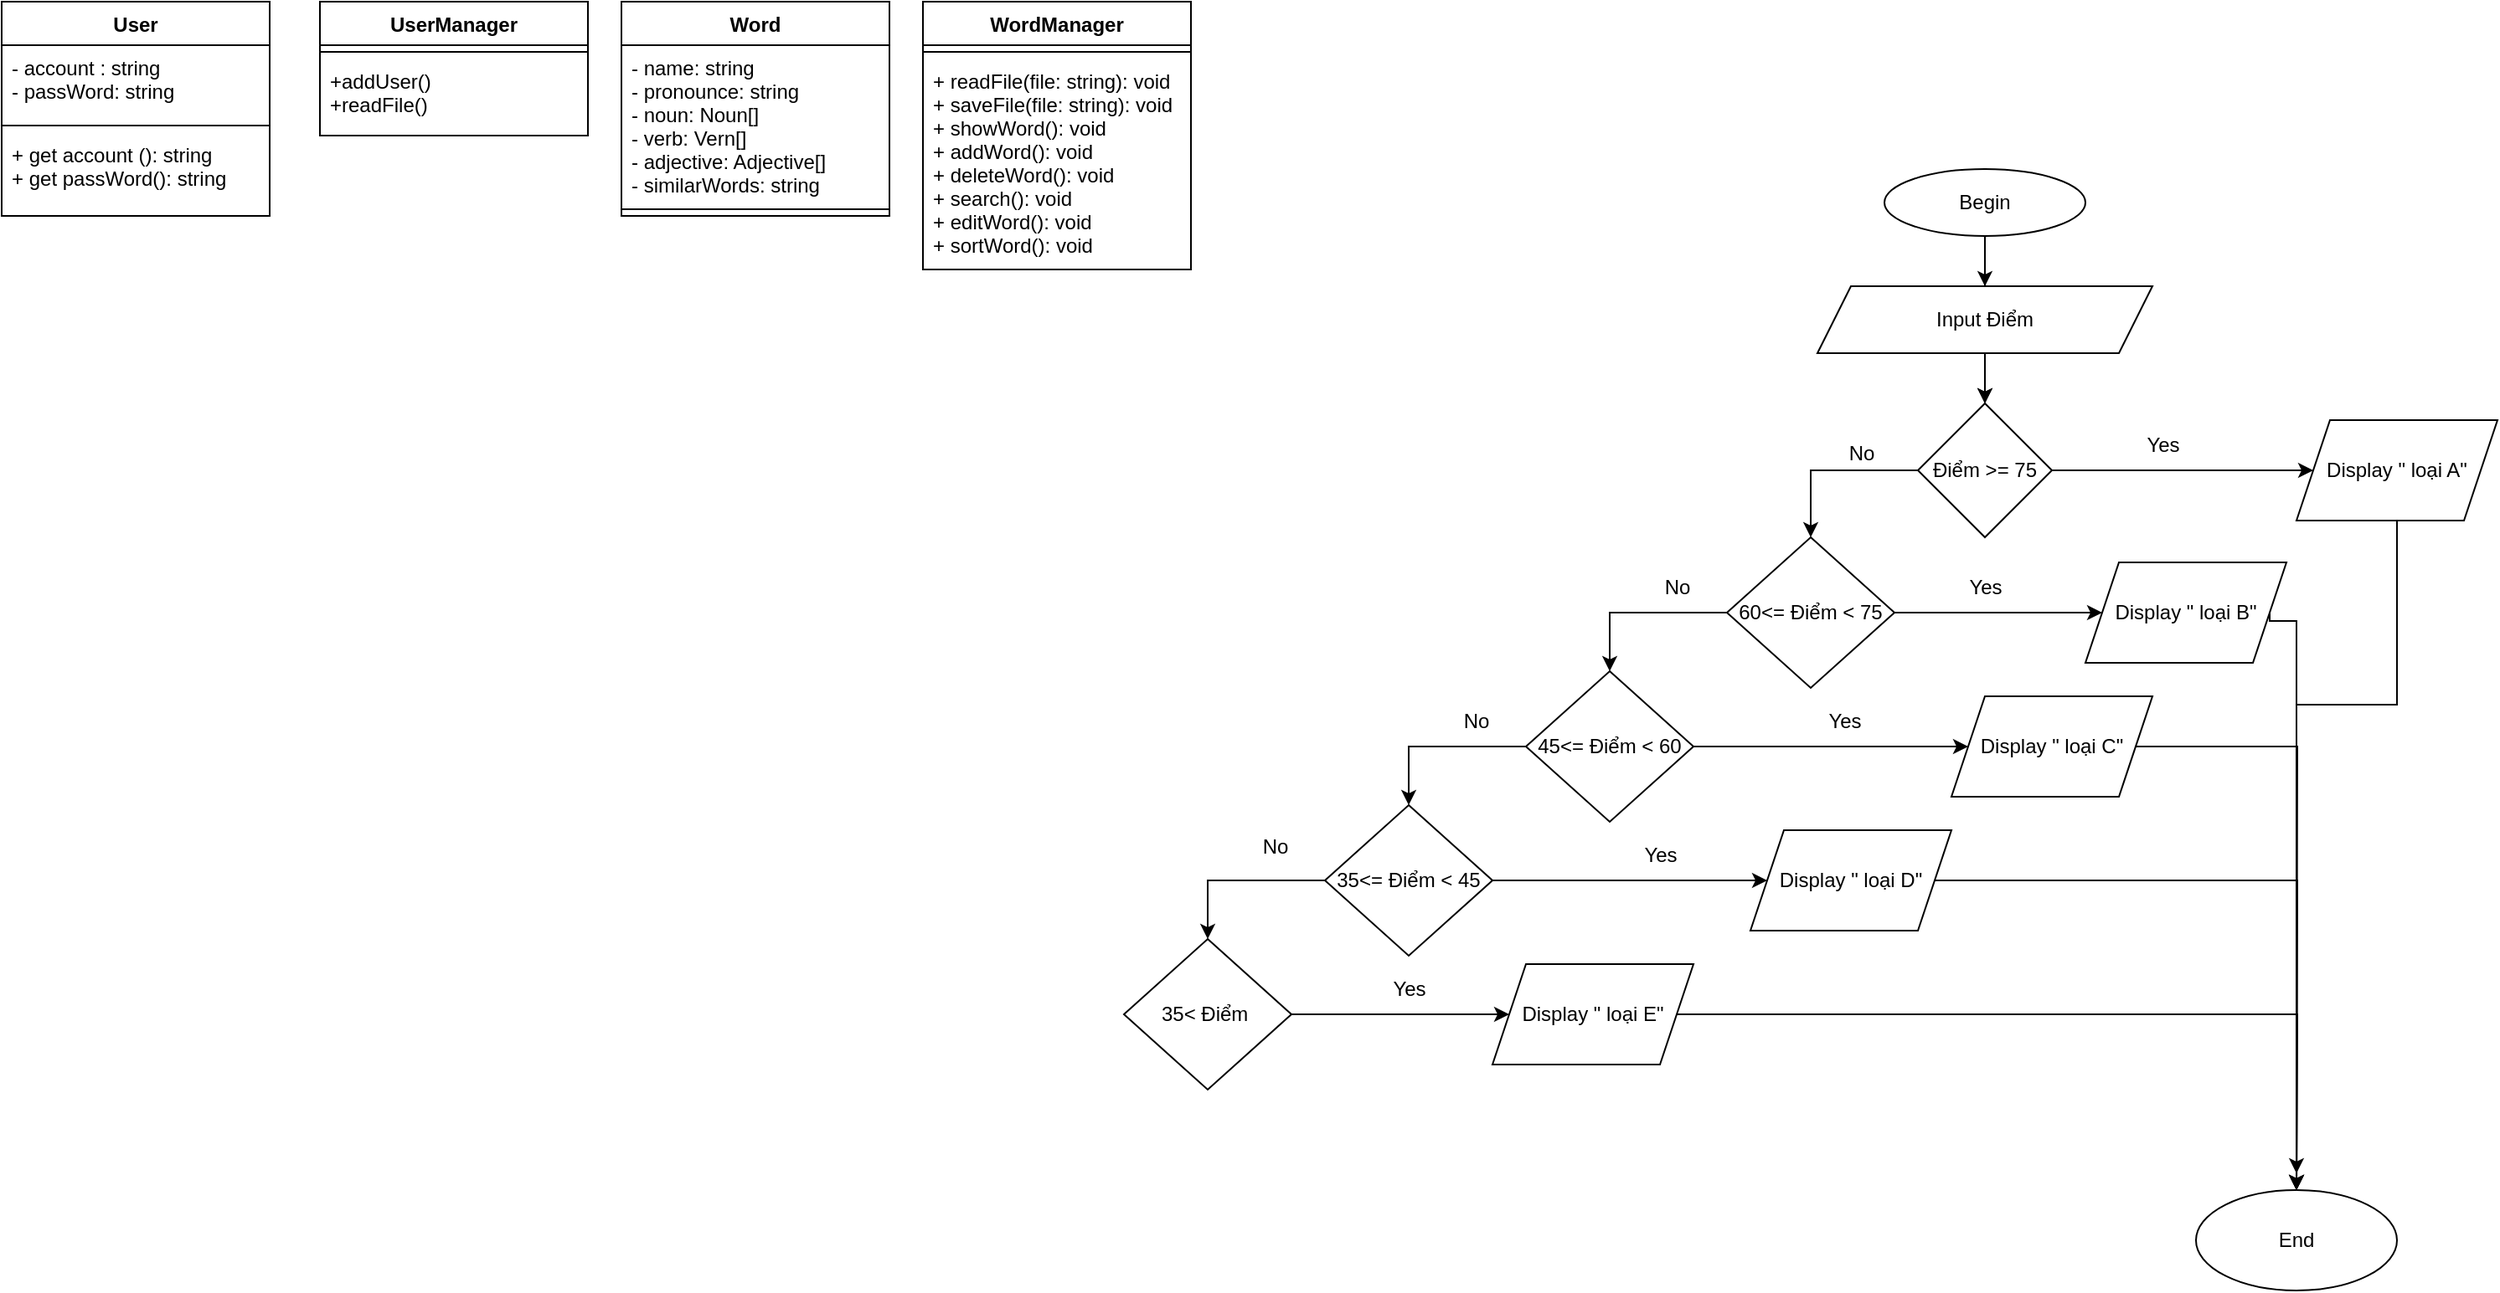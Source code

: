 <mxfile version="20.2.7" type="device"><diagram id="i38IYwqHDR4LNVI2LVNk" name="Page-1"><mxGraphModel dx="1695" dy="527" grid="1" gridSize="10" guides="1" tooltips="1" connect="1" arrows="1" fold="1" page="1" pageScale="1" pageWidth="827" pageHeight="1169" math="0" shadow="0"><root><mxCell id="0"/><mxCell id="1" parent="0"/><mxCell id="764FtLNh4-VzRjW_NeuH-16" style="edgeStyle=orthogonalEdgeStyle;rounded=0;orthogonalLoop=1;jettySize=auto;html=1;entryX=0.5;entryY=0;entryDx=0;entryDy=0;fontSize=12;" parent="1" source="764FtLNh4-VzRjW_NeuH-1" target="764FtLNh4-VzRjW_NeuH-3" edge="1"><mxGeometry relative="1" as="geometry"/></mxCell><mxCell id="764FtLNh4-VzRjW_NeuH-25" value="" style="edgeStyle=orthogonalEdgeStyle;rounded=0;orthogonalLoop=1;jettySize=auto;html=1;fontSize=12;" parent="1" source="764FtLNh4-VzRjW_NeuH-1" edge="1"><mxGeometry relative="1" as="geometry"><mxPoint x="414" y="280" as="targetPoint"/></mxGeometry></mxCell><mxCell id="764FtLNh4-VzRjW_NeuH-1" value="Begin" style="ellipse;whiteSpace=wrap;html=1;" parent="1" vertex="1"><mxGeometry x="354" y="140" width="120" height="40" as="geometry"/></mxCell><mxCell id="764FtLNh4-VzRjW_NeuH-2" style="edgeStyle=orthogonalEdgeStyle;rounded=0;orthogonalLoop=1;jettySize=auto;html=1;exitX=0.5;exitY=1;exitDx=0;exitDy=0;" parent="1" source="764FtLNh4-VzRjW_NeuH-1" target="764FtLNh4-VzRjW_NeuH-1" edge="1"><mxGeometry relative="1" as="geometry"/></mxCell><mxCell id="764FtLNh4-VzRjW_NeuH-17" style="edgeStyle=orthogonalEdgeStyle;rounded=0;orthogonalLoop=1;jettySize=auto;html=1;entryX=0.5;entryY=0;entryDx=0;entryDy=0;fontSize=12;" parent="1" source="764FtLNh4-VzRjW_NeuH-3" edge="1"><mxGeometry relative="1" as="geometry"><mxPoint x="414" y="280" as="targetPoint"/></mxGeometry></mxCell><mxCell id="764FtLNh4-VzRjW_NeuH-3" value="&lt;div style=&quot;&quot;&gt;Input Điểm&lt;/div&gt;" style="shape=parallelogram;perimeter=parallelogramPerimeter;whiteSpace=wrap;html=1;fixedSize=1;" parent="1" vertex="1"><mxGeometry x="314" y="210" width="200" height="40" as="geometry"/></mxCell><mxCell id="764FtLNh4-VzRjW_NeuH-22" value="End" style="ellipse;whiteSpace=wrap;html=1;" parent="1" vertex="1"><mxGeometry x="540" y="750" width="120" height="60" as="geometry"/></mxCell><mxCell id="764FtLNh4-VzRjW_NeuH-34" style="edgeStyle=orthogonalEdgeStyle;rounded=0;orthogonalLoop=1;jettySize=auto;html=1;entryX=0.5;entryY=0;entryDx=0;entryDy=0;fontSize=12;" parent="1" source="764FtLNh4-VzRjW_NeuH-26" target="764FtLNh4-VzRjW_NeuH-30" edge="1"><mxGeometry relative="1" as="geometry"/></mxCell><mxCell id="764FtLNh4-VzRjW_NeuH-38" style="edgeStyle=orthogonalEdgeStyle;rounded=0;orthogonalLoop=1;jettySize=auto;html=1;entryX=0;entryY=0.5;entryDx=0;entryDy=0;fontSize=12;" parent="1" source="764FtLNh4-VzRjW_NeuH-26" target="764FtLNh4-VzRjW_NeuH-28" edge="1"><mxGeometry relative="1" as="geometry"/></mxCell><mxCell id="764FtLNh4-VzRjW_NeuH-26" value="Điểm &amp;gt;= 75" style="rhombus;whiteSpace=wrap;html=1;fontSize=12;" parent="1" vertex="1"><mxGeometry x="374" y="280" width="80" height="80" as="geometry"/></mxCell><mxCell id="764FtLNh4-VzRjW_NeuH-58" style="edgeStyle=orthogonalEdgeStyle;rounded=0;orthogonalLoop=1;jettySize=auto;html=1;fontSize=12;" parent="1" source="764FtLNh4-VzRjW_NeuH-28" edge="1"><mxGeometry relative="1" as="geometry"><mxPoint x="600" y="740" as="targetPoint"/><Array as="points"><mxPoint x="660" y="460"/><mxPoint x="600" y="460"/></Array></mxGeometry></mxCell><mxCell id="764FtLNh4-VzRjW_NeuH-28" value="Display &quot; loại A&quot;" style="shape=parallelogram;perimeter=parallelogramPerimeter;whiteSpace=wrap;html=1;fixedSize=1;fontSize=12;" parent="1" vertex="1"><mxGeometry x="600" y="290" width="120" height="60" as="geometry"/></mxCell><mxCell id="764FtLNh4-VzRjW_NeuH-35" style="edgeStyle=orthogonalEdgeStyle;rounded=0;orthogonalLoop=1;jettySize=auto;html=1;entryX=0.5;entryY=0;entryDx=0;entryDy=0;fontSize=12;" parent="1" source="764FtLNh4-VzRjW_NeuH-30" target="764FtLNh4-VzRjW_NeuH-31" edge="1"><mxGeometry relative="1" as="geometry"/></mxCell><mxCell id="764FtLNh4-VzRjW_NeuH-43" style="edgeStyle=orthogonalEdgeStyle;rounded=0;orthogonalLoop=1;jettySize=auto;html=1;entryX=0;entryY=0.5;entryDx=0;entryDy=0;fontSize=12;" parent="1" source="764FtLNh4-VzRjW_NeuH-30" target="764FtLNh4-VzRjW_NeuH-39" edge="1"><mxGeometry relative="1" as="geometry"/></mxCell><mxCell id="764FtLNh4-VzRjW_NeuH-30" value="60&amp;lt;= Điểm &amp;lt; 75" style="rhombus;whiteSpace=wrap;html=1;fontSize=12;" parent="1" vertex="1"><mxGeometry x="260" y="360" width="100" height="90" as="geometry"/></mxCell><mxCell id="764FtLNh4-VzRjW_NeuH-36" style="edgeStyle=orthogonalEdgeStyle;rounded=0;orthogonalLoop=1;jettySize=auto;html=1;entryX=0.5;entryY=0;entryDx=0;entryDy=0;fontSize=12;" parent="1" source="764FtLNh4-VzRjW_NeuH-31" target="764FtLNh4-VzRjW_NeuH-32" edge="1"><mxGeometry relative="1" as="geometry"/></mxCell><mxCell id="764FtLNh4-VzRjW_NeuH-44" style="edgeStyle=orthogonalEdgeStyle;rounded=0;orthogonalLoop=1;jettySize=auto;html=1;entryX=0;entryY=0.5;entryDx=0;entryDy=0;fontSize=12;" parent="1" source="764FtLNh4-VzRjW_NeuH-31" target="764FtLNh4-VzRjW_NeuH-40" edge="1"><mxGeometry relative="1" as="geometry"/></mxCell><mxCell id="764FtLNh4-VzRjW_NeuH-31" value="45&amp;lt;= Điểm &amp;lt; 60" style="rhombus;whiteSpace=wrap;html=1;fontSize=12;" parent="1" vertex="1"><mxGeometry x="140" y="440" width="100" height="90" as="geometry"/></mxCell><mxCell id="764FtLNh4-VzRjW_NeuH-37" style="edgeStyle=orthogonalEdgeStyle;rounded=0;orthogonalLoop=1;jettySize=auto;html=1;fontSize=12;entryX=0.5;entryY=0;entryDx=0;entryDy=0;" parent="1" source="764FtLNh4-VzRjW_NeuH-32" target="764FtLNh4-VzRjW_NeuH-33" edge="1"><mxGeometry relative="1" as="geometry"><mxPoint x="-50" y="620" as="targetPoint"/></mxGeometry></mxCell><mxCell id="764FtLNh4-VzRjW_NeuH-45" style="edgeStyle=orthogonalEdgeStyle;rounded=0;orthogonalLoop=1;jettySize=auto;html=1;fontSize=12;" parent="1" source="764FtLNh4-VzRjW_NeuH-32" target="764FtLNh4-VzRjW_NeuH-41" edge="1"><mxGeometry relative="1" as="geometry"/></mxCell><mxCell id="764FtLNh4-VzRjW_NeuH-32" value="35&amp;lt;= Điểm &amp;lt; 45" style="rhombus;whiteSpace=wrap;html=1;fontSize=12;" parent="1" vertex="1"><mxGeometry x="20" y="520" width="100" height="90" as="geometry"/></mxCell><mxCell id="764FtLNh4-VzRjW_NeuH-46" style="edgeStyle=orthogonalEdgeStyle;rounded=0;orthogonalLoop=1;jettySize=auto;html=1;entryX=0;entryY=0.5;entryDx=0;entryDy=0;fontSize=12;" parent="1" source="764FtLNh4-VzRjW_NeuH-33" target="764FtLNh4-VzRjW_NeuH-42" edge="1"><mxGeometry relative="1" as="geometry"/></mxCell><mxCell id="764FtLNh4-VzRjW_NeuH-33" value="35&amp;lt; Điểm&amp;nbsp;" style="rhombus;whiteSpace=wrap;html=1;fontSize=12;" parent="1" vertex="1"><mxGeometry x="-100" y="600" width="100" height="90" as="geometry"/></mxCell><mxCell id="764FtLNh4-VzRjW_NeuH-59" style="edgeStyle=orthogonalEdgeStyle;rounded=0;orthogonalLoop=1;jettySize=auto;html=1;entryX=0.5;entryY=0;entryDx=0;entryDy=0;fontSize=12;exitX=1;exitY=0.5;exitDx=0;exitDy=0;" parent="1" source="764FtLNh4-VzRjW_NeuH-39" target="764FtLNh4-VzRjW_NeuH-22" edge="1"><mxGeometry relative="1" as="geometry"><Array as="points"><mxPoint x="584" y="410"/><mxPoint x="600" y="410"/></Array></mxGeometry></mxCell><mxCell id="764FtLNh4-VzRjW_NeuH-39" value="Display &quot; loại B&quot;" style="shape=parallelogram;perimeter=parallelogramPerimeter;whiteSpace=wrap;html=1;fixedSize=1;fontSize=12;" parent="1" vertex="1"><mxGeometry x="474" y="375" width="120" height="60" as="geometry"/></mxCell><mxCell id="764FtLNh4-VzRjW_NeuH-60" style="edgeStyle=orthogonalEdgeStyle;rounded=0;orthogonalLoop=1;jettySize=auto;html=1;fontSize=12;" parent="1" source="764FtLNh4-VzRjW_NeuH-40" edge="1"><mxGeometry relative="1" as="geometry"><mxPoint x="600" y="750" as="targetPoint"/></mxGeometry></mxCell><mxCell id="764FtLNh4-VzRjW_NeuH-40" value="Display &quot; loại C&quot;" style="shape=parallelogram;perimeter=parallelogramPerimeter;whiteSpace=wrap;html=1;fixedSize=1;fontSize=12;" parent="1" vertex="1"><mxGeometry x="394" y="455" width="120" height="60" as="geometry"/></mxCell><mxCell id="764FtLNh4-VzRjW_NeuH-61" style="edgeStyle=orthogonalEdgeStyle;rounded=0;orthogonalLoop=1;jettySize=auto;html=1;fontSize=12;" parent="1" source="764FtLNh4-VzRjW_NeuH-41" edge="1"><mxGeometry relative="1" as="geometry"><mxPoint x="600" y="750" as="targetPoint"/></mxGeometry></mxCell><mxCell id="764FtLNh4-VzRjW_NeuH-41" value="Display &quot; loại D&quot;" style="shape=parallelogram;perimeter=parallelogramPerimeter;whiteSpace=wrap;html=1;fixedSize=1;fontSize=12;" parent="1" vertex="1"><mxGeometry x="274" y="535" width="120" height="60" as="geometry"/></mxCell><mxCell id="764FtLNh4-VzRjW_NeuH-62" style="edgeStyle=orthogonalEdgeStyle;rounded=0;orthogonalLoop=1;jettySize=auto;html=1;fontSize=12;" parent="1" source="764FtLNh4-VzRjW_NeuH-42" edge="1"><mxGeometry relative="1" as="geometry"><mxPoint x="600" y="750" as="targetPoint"/></mxGeometry></mxCell><mxCell id="764FtLNh4-VzRjW_NeuH-42" value="Display &quot; loại E&quot;" style="shape=parallelogram;perimeter=parallelogramPerimeter;whiteSpace=wrap;html=1;fixedSize=1;fontSize=12;" parent="1" vertex="1"><mxGeometry x="120" y="615" width="120" height="60" as="geometry"/></mxCell><mxCell id="764FtLNh4-VzRjW_NeuH-47" value="No" style="text;html=1;align=center;verticalAlign=middle;resizable=0;points=[];autosize=1;strokeColor=none;fillColor=none;fontSize=12;" parent="1" vertex="1"><mxGeometry x="320" y="295" width="40" height="30" as="geometry"/></mxCell><mxCell id="764FtLNh4-VzRjW_NeuH-49" value="Yes" style="text;html=1;align=center;verticalAlign=middle;resizable=0;points=[];autosize=1;strokeColor=none;fillColor=none;fontSize=12;" parent="1" vertex="1"><mxGeometry x="500" y="290" width="40" height="30" as="geometry"/></mxCell><mxCell id="764FtLNh4-VzRjW_NeuH-50" value="Yes" style="text;html=1;align=center;verticalAlign=middle;resizable=0;points=[];autosize=1;strokeColor=none;fillColor=none;fontSize=12;" parent="1" vertex="1"><mxGeometry x="394" y="375" width="40" height="30" as="geometry"/></mxCell><mxCell id="764FtLNh4-VzRjW_NeuH-51" value="Yes" style="text;html=1;align=center;verticalAlign=middle;resizable=0;points=[];autosize=1;strokeColor=none;fillColor=none;fontSize=12;" parent="1" vertex="1"><mxGeometry x="310" y="455" width="40" height="30" as="geometry"/></mxCell><mxCell id="764FtLNh4-VzRjW_NeuH-52" value="Yes" style="text;html=1;align=center;verticalAlign=middle;resizable=0;points=[];autosize=1;strokeColor=none;fillColor=none;fontSize=12;" parent="1" vertex="1"><mxGeometry x="200" y="535" width="40" height="30" as="geometry"/></mxCell><mxCell id="764FtLNh4-VzRjW_NeuH-53" value="Yes" style="text;html=1;align=center;verticalAlign=middle;resizable=0;points=[];autosize=1;strokeColor=none;fillColor=none;fontSize=12;" parent="1" vertex="1"><mxGeometry x="50" y="615" width="40" height="30" as="geometry"/></mxCell><mxCell id="764FtLNh4-VzRjW_NeuH-54" value="No" style="text;html=1;align=center;verticalAlign=middle;resizable=0;points=[];autosize=1;strokeColor=none;fillColor=none;fontSize=12;" parent="1" vertex="1"><mxGeometry x="210" y="375" width="40" height="30" as="geometry"/></mxCell><mxCell id="764FtLNh4-VzRjW_NeuH-55" value="No" style="text;html=1;align=center;verticalAlign=middle;resizable=0;points=[];autosize=1;strokeColor=none;fillColor=none;fontSize=12;" parent="1" vertex="1"><mxGeometry x="90" y="455" width="40" height="30" as="geometry"/></mxCell><mxCell id="764FtLNh4-VzRjW_NeuH-56" value="No" style="text;html=1;align=center;verticalAlign=middle;resizable=0;points=[];autosize=1;strokeColor=none;fillColor=none;fontSize=12;" parent="1" vertex="1"><mxGeometry x="-30" y="530" width="40" height="30" as="geometry"/></mxCell><mxCell id="Dw7DXRFP6enkFMD9yUF5-14" value="User" style="swimlane;fontStyle=1;align=center;verticalAlign=top;childLayout=stackLayout;horizontal=1;startSize=26;horizontalStack=0;resizeParent=1;resizeParentMax=0;resizeLast=0;collapsible=1;marginBottom=0;" vertex="1" parent="1"><mxGeometry x="-770" y="40" width="160" height="128" as="geometry"/></mxCell><mxCell id="Dw7DXRFP6enkFMD9yUF5-15" value="- account : string&#10;- passWord: string" style="text;strokeColor=none;fillColor=none;align=left;verticalAlign=top;spacingLeft=4;spacingRight=4;overflow=hidden;rotatable=0;points=[[0,0.5],[1,0.5]];portConstraint=eastwest;" vertex="1" parent="Dw7DXRFP6enkFMD9yUF5-14"><mxGeometry y="26" width="160" height="44" as="geometry"/></mxCell><mxCell id="Dw7DXRFP6enkFMD9yUF5-16" value="" style="line;strokeWidth=1;fillColor=none;align=left;verticalAlign=middle;spacingTop=-1;spacingLeft=3;spacingRight=3;rotatable=0;labelPosition=right;points=[];portConstraint=eastwest;" vertex="1" parent="Dw7DXRFP6enkFMD9yUF5-14"><mxGeometry y="70" width="160" height="8" as="geometry"/></mxCell><mxCell id="Dw7DXRFP6enkFMD9yUF5-17" value="+ get account (): string&#10;+ get passWord(): string" style="text;strokeColor=none;fillColor=none;align=left;verticalAlign=top;spacingLeft=4;spacingRight=4;overflow=hidden;rotatable=0;points=[[0,0.5],[1,0.5]];portConstraint=eastwest;" vertex="1" parent="Dw7DXRFP6enkFMD9yUF5-14"><mxGeometry y="78" width="160" height="50" as="geometry"/></mxCell><mxCell id="Dw7DXRFP6enkFMD9yUF5-22" value="UserManager" style="swimlane;fontStyle=1;align=center;verticalAlign=top;childLayout=stackLayout;horizontal=1;startSize=26;horizontalStack=0;resizeParent=1;resizeParentMax=0;resizeLast=0;collapsible=1;marginBottom=0;" vertex="1" parent="1"><mxGeometry x="-580" y="40" width="160" height="80" as="geometry"/></mxCell><mxCell id="Dw7DXRFP6enkFMD9yUF5-24" value="" style="line;strokeWidth=1;fillColor=none;align=left;verticalAlign=middle;spacingTop=-1;spacingLeft=3;spacingRight=3;rotatable=0;labelPosition=right;points=[];portConstraint=eastwest;" vertex="1" parent="Dw7DXRFP6enkFMD9yUF5-22"><mxGeometry y="26" width="160" height="8" as="geometry"/></mxCell><mxCell id="Dw7DXRFP6enkFMD9yUF5-25" value="+addUser()&#10;+readFile()" style="text;strokeColor=none;fillColor=none;align=left;verticalAlign=top;spacingLeft=4;spacingRight=4;overflow=hidden;rotatable=0;points=[[0,0.5],[1,0.5]];portConstraint=eastwest;" vertex="1" parent="Dw7DXRFP6enkFMD9yUF5-22"><mxGeometry y="34" width="160" height="46" as="geometry"/></mxCell><mxCell id="Dw7DXRFP6enkFMD9yUF5-30" value="Word" style="swimlane;fontStyle=1;align=center;verticalAlign=top;childLayout=stackLayout;horizontal=1;startSize=26;horizontalStack=0;resizeParent=1;resizeParentMax=0;resizeLast=0;collapsible=1;marginBottom=0;" vertex="1" parent="1"><mxGeometry x="-400" y="40" width="160" height="128" as="geometry"/></mxCell><mxCell id="Dw7DXRFP6enkFMD9yUF5-31" value="- name: string&#10;- pronounce: string&#10;- noun: Noun[]&#10;- verb: Vern[]&#10;- adjective: Adjective[]&#10;- similarWords: string" style="text;strokeColor=none;fillColor=none;align=left;verticalAlign=top;spacingLeft=4;spacingRight=4;overflow=hidden;rotatable=0;points=[[0,0.5],[1,0.5]];portConstraint=eastwest;" vertex="1" parent="Dw7DXRFP6enkFMD9yUF5-30"><mxGeometry y="26" width="160" height="94" as="geometry"/></mxCell><mxCell id="Dw7DXRFP6enkFMD9yUF5-32" value="" style="line;strokeWidth=1;fillColor=none;align=left;verticalAlign=middle;spacingTop=-1;spacingLeft=3;spacingRight=3;rotatable=0;labelPosition=right;points=[];portConstraint=eastwest;" vertex="1" parent="Dw7DXRFP6enkFMD9yUF5-30"><mxGeometry y="120" width="160" height="8" as="geometry"/></mxCell><mxCell id="Dw7DXRFP6enkFMD9yUF5-42" value="WordManager" style="swimlane;fontStyle=1;align=center;verticalAlign=top;childLayout=stackLayout;horizontal=1;startSize=26;horizontalStack=0;resizeParent=1;resizeParentMax=0;resizeLast=0;collapsible=1;marginBottom=0;" vertex="1" parent="1"><mxGeometry x="-220" y="40" width="160" height="160" as="geometry"/></mxCell><mxCell id="Dw7DXRFP6enkFMD9yUF5-44" value="" style="line;strokeWidth=1;fillColor=none;align=left;verticalAlign=middle;spacingTop=-1;spacingLeft=3;spacingRight=3;rotatable=0;labelPosition=right;points=[];portConstraint=eastwest;" vertex="1" parent="Dw7DXRFP6enkFMD9yUF5-42"><mxGeometry y="26" width="160" height="8" as="geometry"/></mxCell><mxCell id="Dw7DXRFP6enkFMD9yUF5-45" value="+ readFile(file: string): void&#10;+ saveFile(file: string): void&#10;+ showWord(): void&#10;+ addWord(): void&#10;+ deleteWord(): void&#10;+ search(): void&#10;+ editWord(): void&#10;+ sortWord(): void" style="text;strokeColor=none;fillColor=none;align=left;verticalAlign=top;spacingLeft=4;spacingRight=4;overflow=hidden;rotatable=0;points=[[0,0.5],[1,0.5]];portConstraint=eastwest;" vertex="1" parent="Dw7DXRFP6enkFMD9yUF5-42"><mxGeometry y="34" width="160" height="126" as="geometry"/></mxCell></root></mxGraphModel></diagram></mxfile>